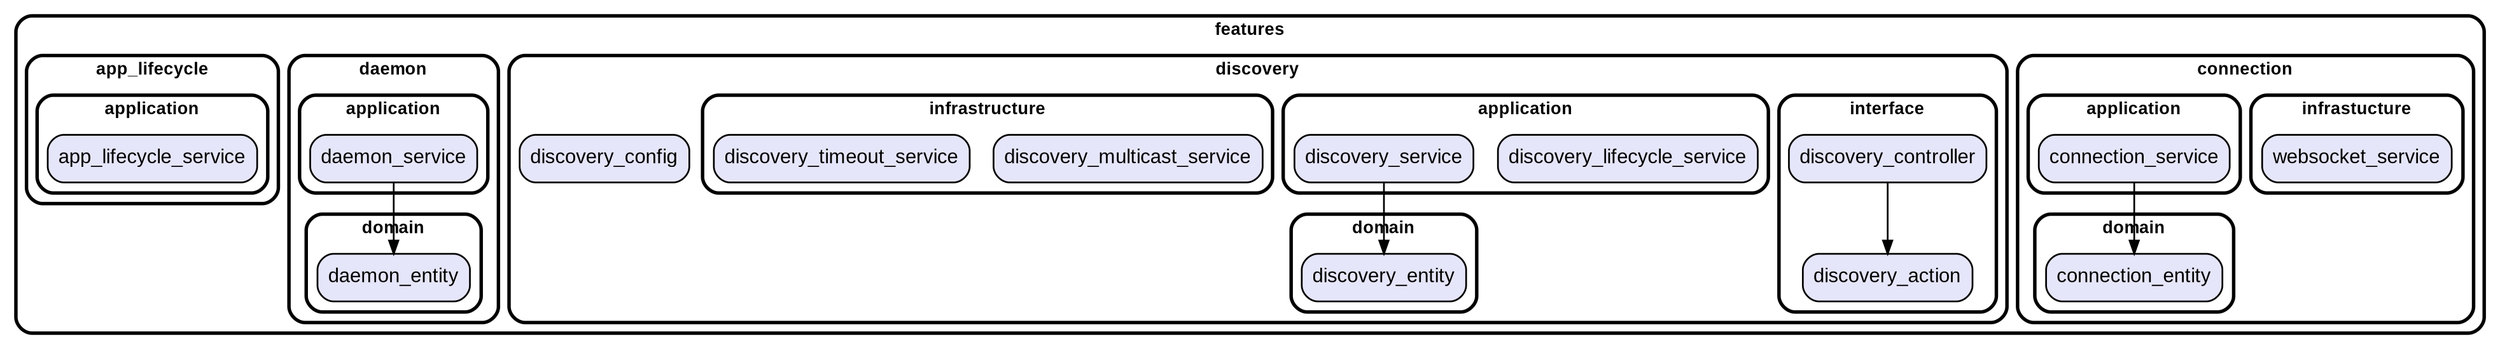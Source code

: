 digraph "" {
  graph [style=rounded fontname="Arial Black" fontsize=13 penwidth=2.6];
  node [shape=rect style="filled,rounded" fontname=Arial fontsize=15 fillcolor=Lavender penwidth=1.3];
  edge [penwidth=1.3];
  "/connection/infrastucture/websocket_service.dart" [label="websocket_service"];
  "/connection/application/connection_service.dart" [label="connection_service"];
  "/connection/domain/connection_entity.dart" [label="connection_entity"];
  "/discovery/interface/discovery_controller.dart" [label="discovery_controller"];
  "/discovery/interface/discovery_action.dart" [label="discovery_action"];
  "/discovery/discovery_config.dart" [label="discovery_config"];
  "/discovery/application/discovery_lifecycle_service.dart" [label="discovery_lifecycle_service"];
  "/discovery/application/discovery_service.dart" [label="discovery_service"];
  "/discovery/infrastructure/discovery_multicast_service.dart" [label="discovery_multicast_service"];
  "/discovery/infrastructure/discovery_timeout_service.dart" [label="discovery_timeout_service"];
  "/discovery/domain/discovery_entity.dart" [label="discovery_entity"];
  "/daemon/application/daemon_service.dart" [label="daemon_service"];
  "/daemon/domain/daemon_entity.dart" [label="daemon_entity"];
  "/app_lifecycle/application/app_lifecycle_service.dart" [label="app_lifecycle_service"];
  subgraph "cluster~" {
    label="features";
    subgraph "cluster~/connection" {
      label="connection";
      subgraph "cluster~/connection/infrastucture" {
        label="infrastucture";
        "/connection/infrastucture/websocket_service.dart";
      }
      subgraph "cluster~/connection/application" {
        label="application";
        "/connection/application/connection_service.dart";
      }
      subgraph "cluster~/connection/domain" {
        label="domain";
        "/connection/domain/connection_entity.dart";
      }
    }
    subgraph "cluster~/discovery" {
      label="discovery";
      "/discovery/discovery_config.dart";
      subgraph "cluster~/discovery/interface" {
        label="interface";
        "/discovery/interface/discovery_controller.dart";
        "/discovery/interface/discovery_action.dart";
      }
      subgraph "cluster~/discovery/application" {
        label="application";
        "/discovery/application/discovery_lifecycle_service.dart";
        "/discovery/application/discovery_service.dart";
      }
      subgraph "cluster~/discovery/infrastructure" {
        label="infrastructure";
        "/discovery/infrastructure/discovery_multicast_service.dart";
        "/discovery/infrastructure/discovery_timeout_service.dart";
      }
      subgraph "cluster~/discovery/domain" {
        label="domain";
        "/discovery/domain/discovery_entity.dart";
      }
    }
    subgraph "cluster~/daemon" {
      label="daemon";
      subgraph "cluster~/daemon/application" {
        label="application";
        "/daemon/application/daemon_service.dart";
      }
      subgraph "cluster~/daemon/domain" {
        label="domain";
        "/daemon/domain/daemon_entity.dart";
      }
    }
    subgraph "cluster~/app_lifecycle" {
      label="app_lifecycle";
      subgraph "cluster~/app_lifecycle/application" {
        label="application";
        "/app_lifecycle/application/app_lifecycle_service.dart";
      }
    }
  }
  "/connection/application/connection_service.dart" -> "/connection/domain/connection_entity.dart";
  "/discovery/interface/discovery_controller.dart" -> "/discovery/interface/discovery_action.dart";
  "/discovery/application/discovery_service.dart" -> "/discovery/domain/discovery_entity.dart";
  "/daemon/application/daemon_service.dart" -> "/daemon/domain/daemon_entity.dart";
}
